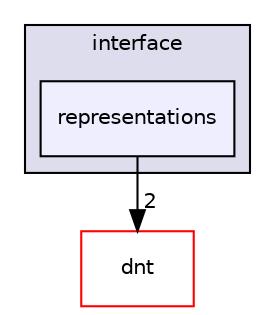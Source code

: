digraph "source/interface/representations" {
  compound=true
  node [ fontsize="10", fontname="Helvetica"];
  edge [ labelfontsize="10", labelfontname="Helvetica"];
  subgraph clusterdir_3750548c40d9045ee3b3d006c00db089 {
    graph [ bgcolor="#ddddee", pencolor="black", label="interface" fontname="Helvetica", fontsize="10", URL="dir_3750548c40d9045ee3b3d006c00db089.html"]
  dir_eff56af2fb0c5a6b7a5c9eddc68eb91a [shape=box, label="representations", style="filled", fillcolor="#eeeeff", pencolor="black", URL="dir_eff56af2fb0c5a6b7a5c9eddc68eb91a.html"];
  }
  dir_9f21cc5e450a8709b82f92c61a1cfea7 [shape=box label="dnt" fillcolor="white" style="filled" color="red" URL="dir_9f21cc5e450a8709b82f92c61a1cfea7.html"];
  dir_eff56af2fb0c5a6b7a5c9eddc68eb91a->dir_9f21cc5e450a8709b82f92c61a1cfea7 [headlabel="2", labeldistance=1.5 headhref="dir_000048_000002.html"];
}
